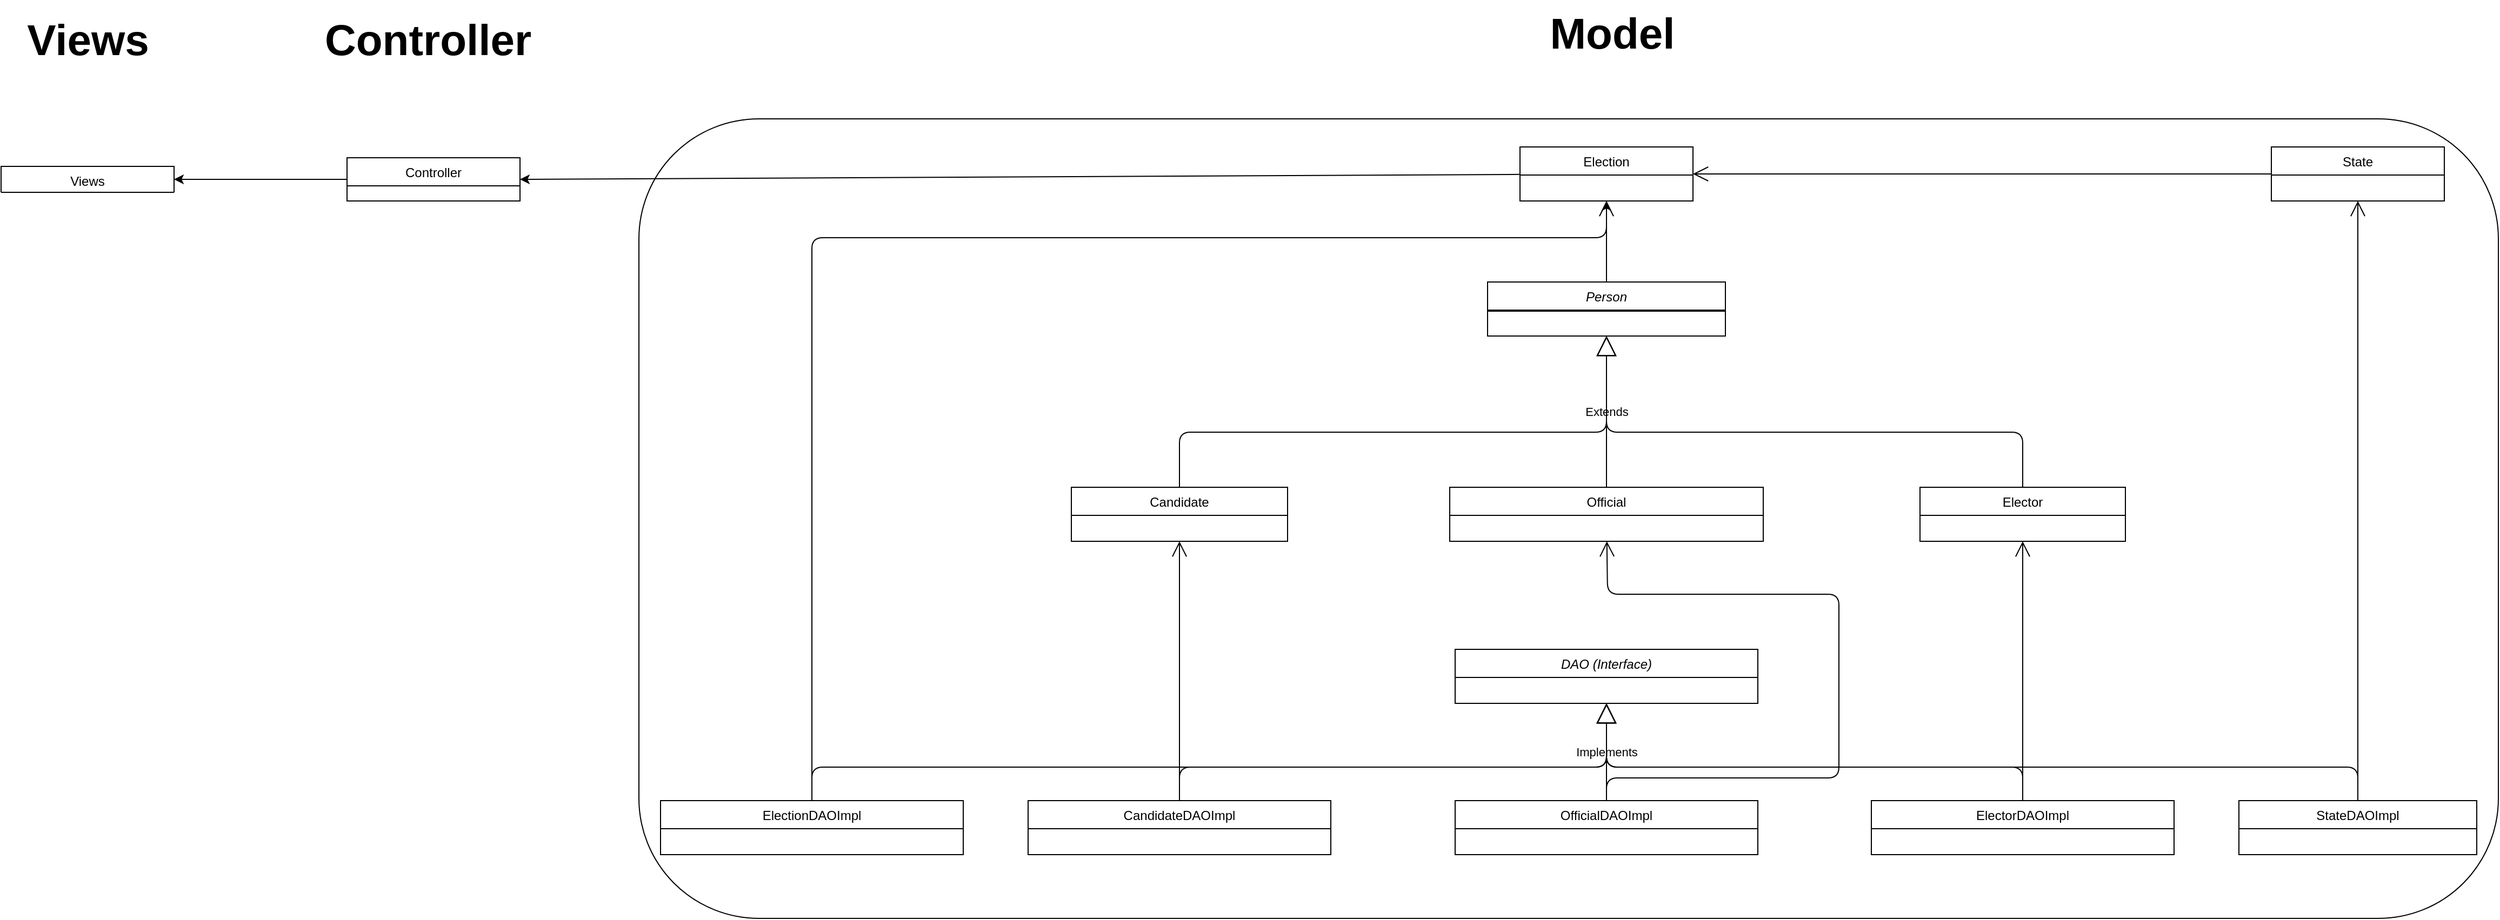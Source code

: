<mxfile version="13.10.4" type="device"><diagram id="b8QUYVYPgzp-Au4dcvHM" name="Page-1"><mxGraphModel dx="3101" dy="1877" grid="1" gridSize="10" guides="1" tooltips="1" connect="1" arrows="1" fold="1" page="1" pageScale="1" pageWidth="827" pageHeight="1169" math="0" shadow="0"><root><mxCell id="0"/><mxCell id="1" parent="0"/><mxCell id="kXqFV4aDgzC-gOx43QpG-38" value="" style="rounded=1;whiteSpace=wrap;html=1;" vertex="1" parent="1"><mxGeometry x="-540" y="-980" width="1720" height="740" as="geometry"/></mxCell><mxCell id="kXqFV4aDgzC-gOx43QpG-1" value="Election" style="swimlane;fontStyle=0;align=center;verticalAlign=top;childLayout=stackLayout;horizontal=1;startSize=26;horizontalStack=0;resizeParent=1;resizeLast=0;collapsible=1;marginBottom=0;rounded=0;shadow=0;strokeWidth=1;" vertex="1" parent="1"><mxGeometry x="275" y="-954" width="160" height="50" as="geometry"><mxRectangle x="340" y="380" width="170" height="26" as="alternateBounds"/></mxGeometry></mxCell><mxCell id="kXqFV4aDgzC-gOx43QpG-5" value="Controller" style="swimlane;fontStyle=0;align=center;verticalAlign=top;childLayout=stackLayout;horizontal=1;startSize=26;horizontalStack=0;resizeParent=1;resizeLast=0;collapsible=1;marginBottom=0;rounded=0;shadow=0;strokeWidth=1;" vertex="1" parent="1"><mxGeometry x="-810" y="-944" width="160" height="40" as="geometry"><mxRectangle x="340" y="380" width="170" height="26" as="alternateBounds"/></mxGeometry></mxCell><mxCell id="kXqFV4aDgzC-gOx43QpG-7" value="Views" style="swimlane;fontStyle=0;align=center;verticalAlign=top;childLayout=stackLayout;horizontal=1;startSize=26;horizontalStack=0;resizeParent=1;resizeLast=0;collapsible=1;marginBottom=0;rounded=0;shadow=0;strokeWidth=1;" vertex="1" parent="1"><mxGeometry x="-1130" y="-936" width="160" height="24" as="geometry"><mxRectangle x="340" y="380" width="170" height="26" as="alternateBounds"/></mxGeometry></mxCell><mxCell id="kXqFV4aDgzC-gOx43QpG-10" value="" style="endArrow=classic;html=1;entryX=1;entryY=0.5;entryDx=0;entryDy=0;" edge="1" parent="1" source="kXqFV4aDgzC-gOx43QpG-1" target="kXqFV4aDgzC-gOx43QpG-5"><mxGeometry width="50" height="50" relative="1" as="geometry"><mxPoint x="-360" y="-850" as="sourcePoint"/><mxPoint x="-310" y="-900" as="targetPoint"/></mxGeometry></mxCell><mxCell id="kXqFV4aDgzC-gOx43QpG-11" value="" style="endArrow=classic;html=1;entryX=1;entryY=0.5;entryDx=0;entryDy=0;exitX=0;exitY=0.5;exitDx=0;exitDy=0;" edge="1" parent="1" source="kXqFV4aDgzC-gOx43QpG-5" target="kXqFV4aDgzC-gOx43QpG-7"><mxGeometry width="50" height="50" relative="1" as="geometry"><mxPoint x="-360" y="-850" as="sourcePoint"/><mxPoint x="-310" y="-900" as="targetPoint"/></mxGeometry></mxCell><mxCell id="kXqFV4aDgzC-gOx43QpG-12" value="Official" style="swimlane;fontStyle=0;align=center;verticalAlign=top;childLayout=stackLayout;horizontal=1;startSize=26;horizontalStack=0;resizeParent=1;resizeLast=0;collapsible=1;marginBottom=0;rounded=0;shadow=0;strokeWidth=1;" vertex="1" parent="1"><mxGeometry x="210" y="-639" width="290" height="50" as="geometry"><mxRectangle x="550" y="140" width="160" height="26" as="alternateBounds"/></mxGeometry></mxCell><mxCell id="kXqFV4aDgzC-gOx43QpG-16" value="Candidate" style="swimlane;fontStyle=0;align=center;verticalAlign=top;childLayout=stackLayout;horizontal=1;startSize=26;horizontalStack=0;resizeParent=1;resizeLast=0;collapsible=1;marginBottom=0;rounded=0;shadow=0;strokeWidth=1;" vertex="1" parent="1"><mxGeometry x="-140" y="-639" width="200" height="50" as="geometry"><mxRectangle x="340" y="380" width="170" height="26" as="alternateBounds"/></mxGeometry></mxCell><mxCell id="kXqFV4aDgzC-gOx43QpG-20" value="Elector" style="swimlane;fontStyle=0;align=center;verticalAlign=top;childLayout=stackLayout;horizontal=1;startSize=26;horizontalStack=0;resizeParent=1;resizeLast=0;collapsible=1;marginBottom=0;rounded=0;shadow=0;strokeWidth=1;" vertex="1" parent="1"><mxGeometry x="645" y="-639" width="190" height="50" as="geometry"><mxRectangle x="550" y="140" width="160" height="26" as="alternateBounds"/></mxGeometry></mxCell><mxCell id="kXqFV4aDgzC-gOx43QpG-24" value="Person" style="swimlane;fontStyle=2;align=center;verticalAlign=top;childLayout=stackLayout;horizontal=1;startSize=26;horizontalStack=0;resizeParent=1;resizeLast=0;collapsible=1;marginBottom=0;rounded=0;shadow=0;strokeWidth=1;" vertex="1" parent="1"><mxGeometry x="245" y="-829" width="220" height="50" as="geometry"><mxRectangle x="550" y="140" width="160" height="26" as="alternateBounds"/></mxGeometry></mxCell><mxCell id="kXqFV4aDgzC-gOx43QpG-26" value="" style="line;html=1;strokeWidth=1;align=left;verticalAlign=middle;spacingTop=-1;spacingLeft=3;spacingRight=3;rotatable=0;labelPosition=right;points=[];portConstraint=eastwest;" vertex="1" parent="kXqFV4aDgzC-gOx43QpG-24"><mxGeometry y="26" width="220" height="2" as="geometry"/></mxCell><mxCell id="kXqFV4aDgzC-gOx43QpG-28" value="DAO (Interface)" style="swimlane;fontStyle=2;align=center;verticalAlign=top;childLayout=stackLayout;horizontal=1;startSize=26;horizontalStack=0;resizeParent=1;resizeLast=0;collapsible=1;marginBottom=0;rounded=0;shadow=0;strokeWidth=1;" vertex="1" parent="1"><mxGeometry x="215" y="-489" width="280" height="50" as="geometry"><mxRectangle x="230" y="140" width="160" height="26" as="alternateBounds"/></mxGeometry></mxCell><mxCell id="kXqFV4aDgzC-gOx43QpG-32" value="CandidateDAOImpl" style="swimlane;fontStyle=0;align=center;verticalAlign=top;childLayout=stackLayout;horizontal=1;startSize=26;horizontalStack=0;resizeParent=1;resizeLast=0;collapsible=1;marginBottom=0;rounded=0;shadow=0;strokeWidth=1;" vertex="1" parent="1"><mxGeometry x="-180" y="-349" width="280" height="50" as="geometry"><mxRectangle x="230" y="140" width="160" height="26" as="alternateBounds"/></mxGeometry></mxCell><mxCell id="kXqFV4aDgzC-gOx43QpG-36" value="OfficialDAOImpl" style="swimlane;fontStyle=0;align=center;verticalAlign=top;childLayout=stackLayout;horizontal=1;startSize=26;horizontalStack=0;resizeParent=1;resizeLast=0;collapsible=1;marginBottom=0;rounded=0;shadow=0;strokeWidth=1;" vertex="1" parent="1"><mxGeometry x="215" y="-349" width="280" height="50" as="geometry"><mxRectangle x="230" y="140" width="160" height="26" as="alternateBounds"/></mxGeometry></mxCell><mxCell id="kXqFV4aDgzC-gOx43QpG-37" value="ElectorDAOImpl" style="swimlane;fontStyle=0;align=center;verticalAlign=top;childLayout=stackLayout;horizontal=1;startSize=26;horizontalStack=0;resizeParent=1;resizeLast=0;collapsible=1;marginBottom=0;rounded=0;shadow=0;strokeWidth=1;" vertex="1" parent="1"><mxGeometry x="600" y="-349" width="280" height="50" as="geometry"><mxRectangle x="230" y="140" width="160" height="26" as="alternateBounds"/></mxGeometry></mxCell><mxCell id="kXqFV4aDgzC-gOx43QpG-39" value="&lt;font style=&quot;font-size: 40px&quot;&gt;&lt;b&gt;Model&lt;/b&gt;&lt;/font&gt;" style="text;html=1;strokeColor=none;fillColor=none;align=center;verticalAlign=middle;whiteSpace=wrap;rounded=0;" vertex="1" parent="1"><mxGeometry x="287.5" y="-1090" width="145" height="60" as="geometry"/></mxCell><mxCell id="kXqFV4aDgzC-gOx43QpG-40" value="&lt;font style=&quot;font-size: 40px&quot;&gt;&lt;b&gt;Controller&lt;/b&gt;&lt;/font&gt;" style="text;html=1;strokeColor=none;fillColor=none;align=center;verticalAlign=middle;whiteSpace=wrap;rounded=0;" vertex="1" parent="1"><mxGeometry x="-850" y="-1084" width="230" height="60" as="geometry"/></mxCell><mxCell id="kXqFV4aDgzC-gOx43QpG-41" value="&lt;font style=&quot;font-size: 40px&quot;&gt;&lt;b&gt;Views&lt;/b&gt;&lt;/font&gt;" style="text;html=1;strokeColor=none;fillColor=none;align=center;verticalAlign=middle;whiteSpace=wrap;rounded=0;" vertex="1" parent="1"><mxGeometry x="-1122.5" y="-1084" width="145" height="60" as="geometry"/></mxCell><mxCell id="kXqFV4aDgzC-gOx43QpG-42" value="" style="endArrow=classic;html=1;" edge="1" parent="1" source="kXqFV4aDgzC-gOx43QpG-24" target="kXqFV4aDgzC-gOx43QpG-1"><mxGeometry width="50" height="50" relative="1" as="geometry"><mxPoint x="330" y="-840" as="sourcePoint"/><mxPoint x="380" y="-890" as="targetPoint"/></mxGeometry></mxCell><mxCell id="kXqFV4aDgzC-gOx43QpG-43" value="Extends" style="endArrow=block;endSize=16;endFill=0;html=1;" edge="1" parent="1" source="kXqFV4aDgzC-gOx43QpG-12" target="kXqFV4aDgzC-gOx43QpG-24"><mxGeometry width="160" relative="1" as="geometry"><mxPoint x="270" y="-730" as="sourcePoint"/><mxPoint x="430" y="-730" as="targetPoint"/></mxGeometry></mxCell><mxCell id="kXqFV4aDgzC-gOx43QpG-45" value="" style="endArrow=block;endSize=16;endFill=0;html=1;" edge="1" parent="1" source="kXqFV4aDgzC-gOx43QpG-20" target="kXqFV4aDgzC-gOx43QpG-24"><mxGeometry width="160" relative="1" as="geometry"><mxPoint x="340" y="-730" as="sourcePoint"/><mxPoint x="500" y="-730" as="targetPoint"/><Array as="points"><mxPoint x="740" y="-690"/><mxPoint x="355" y="-690"/></Array></mxGeometry></mxCell><mxCell id="kXqFV4aDgzC-gOx43QpG-48" value="" style="endArrow=block;endSize=16;endFill=0;html=1;" edge="1" parent="1" source="kXqFV4aDgzC-gOx43QpG-16" target="kXqFV4aDgzC-gOx43QpG-24"><mxGeometry width="160" relative="1" as="geometry"><mxPoint x="210" y="-760" as="sourcePoint"/><mxPoint x="370" y="-760" as="targetPoint"/><Array as="points"><mxPoint x="-40" y="-690"/><mxPoint x="355" y="-690"/></Array></mxGeometry></mxCell><mxCell id="kXqFV4aDgzC-gOx43QpG-49" value="Implements" style="endArrow=block;endSize=16;endFill=0;html=1;" edge="1" parent="1" source="kXqFV4aDgzC-gOx43QpG-36" target="kXqFV4aDgzC-gOx43QpG-28"><mxGeometry width="160" relative="1" as="geometry"><mxPoint x="130" y="-450" as="sourcePoint"/><mxPoint x="290" y="-450" as="targetPoint"/></mxGeometry></mxCell><mxCell id="kXqFV4aDgzC-gOx43QpG-50" value="" style="endArrow=block;endSize=16;endFill=0;html=1;" edge="1" parent="1" source="kXqFV4aDgzC-gOx43QpG-37" target="kXqFV4aDgzC-gOx43QpG-28"><mxGeometry width="160" relative="1" as="geometry"><mxPoint x="365" y="-339" as="sourcePoint"/><mxPoint x="365" y="-429" as="targetPoint"/><Array as="points"><mxPoint x="740" y="-380"/><mxPoint x="355" y="-380"/></Array></mxGeometry></mxCell><mxCell id="kXqFV4aDgzC-gOx43QpG-52" value="" style="endArrow=block;endSize=16;endFill=0;html=1;" edge="1" parent="1" source="kXqFV4aDgzC-gOx43QpG-32" target="kXqFV4aDgzC-gOx43QpG-28"><mxGeometry width="160" relative="1" as="geometry"><mxPoint x="240" y="-370" as="sourcePoint"/><mxPoint x="400" y="-370" as="targetPoint"/><Array as="points"><mxPoint x="-40" y="-380"/><mxPoint x="355" y="-380"/></Array></mxGeometry></mxCell><mxCell id="kXqFV4aDgzC-gOx43QpG-53" value="" style="endArrow=open;endFill=1;endSize=12;html=1;" edge="1" parent="1" source="kXqFV4aDgzC-gOx43QpG-32" target="kXqFV4aDgzC-gOx43QpG-16"><mxGeometry width="160" relative="1" as="geometry"><mxPoint x="180" y="-460" as="sourcePoint"/><mxPoint x="340" y="-460" as="targetPoint"/></mxGeometry></mxCell><mxCell id="kXqFV4aDgzC-gOx43QpG-54" value="" style="endArrow=open;endFill=1;endSize=12;html=1;" edge="1" parent="1" source="kXqFV4aDgzC-gOx43QpG-36" target="kXqFV4aDgzC-gOx43QpG-12"><mxGeometry width="160" relative="1" as="geometry"><mxPoint x="210" y="-500" as="sourcePoint"/><mxPoint x="370" y="-500" as="targetPoint"/><Array as="points"><mxPoint x="355" y="-370"/><mxPoint x="570" y="-370"/><mxPoint x="570" y="-540"/><mxPoint x="356" y="-540"/></Array></mxGeometry></mxCell><mxCell id="kXqFV4aDgzC-gOx43QpG-55" value="" style="endArrow=open;endFill=1;endSize=12;html=1;" edge="1" parent="1" source="kXqFV4aDgzC-gOx43QpG-37" target="kXqFV4aDgzC-gOx43QpG-20"><mxGeometry width="160" relative="1" as="geometry"><mxPoint x="460" y="-500" as="sourcePoint"/><mxPoint x="620" y="-500" as="targetPoint"/></mxGeometry></mxCell><mxCell id="kXqFV4aDgzC-gOx43QpG-56" value="State" style="swimlane;fontStyle=0;align=center;verticalAlign=top;childLayout=stackLayout;horizontal=1;startSize=26;horizontalStack=0;resizeParent=1;resizeLast=0;collapsible=1;marginBottom=0;rounded=0;shadow=0;strokeWidth=1;" vertex="1" parent="1"><mxGeometry x="970" y="-954" width="160" height="50" as="geometry"><mxRectangle x="340" y="380" width="170" height="26" as="alternateBounds"/></mxGeometry></mxCell><mxCell id="kXqFV4aDgzC-gOx43QpG-60" value="" style="endArrow=open;endFill=1;endSize=12;html=1;" edge="1" parent="1" source="kXqFV4aDgzC-gOx43QpG-56" target="kXqFV4aDgzC-gOx43QpG-1"><mxGeometry width="160" relative="1" as="geometry"><mxPoint x="680" y="-950" as="sourcePoint"/><mxPoint x="840" y="-950" as="targetPoint"/></mxGeometry></mxCell><mxCell id="kXqFV4aDgzC-gOx43QpG-61" value="StateDAOImpl" style="swimlane;fontStyle=0;align=center;verticalAlign=top;childLayout=stackLayout;horizontal=1;startSize=26;horizontalStack=0;resizeParent=1;resizeLast=0;collapsible=1;marginBottom=0;rounded=0;shadow=0;strokeWidth=1;" vertex="1" parent="1"><mxGeometry x="940" y="-349" width="220" height="50" as="geometry"><mxRectangle x="230" y="140" width="160" height="26" as="alternateBounds"/></mxGeometry></mxCell><mxCell id="kXqFV4aDgzC-gOx43QpG-63" value="" style="endArrow=block;endSize=16;endFill=0;html=1;" edge="1" parent="1" source="kXqFV4aDgzC-gOx43QpG-61" target="kXqFV4aDgzC-gOx43QpG-28"><mxGeometry width="160" relative="1" as="geometry"><mxPoint x="530" y="-360" as="sourcePoint"/><mxPoint x="690" y="-360" as="targetPoint"/><Array as="points"><mxPoint x="1050" y="-380"/><mxPoint x="355" y="-380"/></Array></mxGeometry></mxCell><mxCell id="kXqFV4aDgzC-gOx43QpG-64" value="" style="endArrow=open;endFill=1;endSize=12;html=1;exitX=0.5;exitY=0;exitDx=0;exitDy=0;" edge="1" parent="1" source="kXqFV4aDgzC-gOx43QpG-61" target="kXqFV4aDgzC-gOx43QpG-56"><mxGeometry width="160" relative="1" as="geometry"><mxPoint x="490" y="-640" as="sourcePoint"/><mxPoint x="650" y="-640" as="targetPoint"/></mxGeometry></mxCell><mxCell id="kXqFV4aDgzC-gOx43QpG-65" value="ElectionDAOImpl" style="swimlane;fontStyle=0;align=center;verticalAlign=top;childLayout=stackLayout;horizontal=1;startSize=26;horizontalStack=0;resizeParent=1;resizeLast=0;collapsible=1;marginBottom=0;rounded=0;shadow=0;strokeWidth=1;" vertex="1" parent="1"><mxGeometry x="-520" y="-349" width="280" height="50" as="geometry"><mxRectangle x="230" y="140" width="160" height="26" as="alternateBounds"/></mxGeometry></mxCell><mxCell id="kXqFV4aDgzC-gOx43QpG-67" value="" style="endArrow=block;endSize=16;endFill=0;html=1;" edge="1" parent="1" source="kXqFV4aDgzC-gOx43QpG-65" target="kXqFV4aDgzC-gOx43QpG-28"><mxGeometry width="160" relative="1" as="geometry"><mxPoint x="-350" y="-330" as="sourcePoint"/><mxPoint x="-20" y="-570" as="targetPoint"/><Array as="points"><mxPoint x="-380" y="-380"/><mxPoint x="355" y="-380"/></Array></mxGeometry></mxCell><mxCell id="kXqFV4aDgzC-gOx43QpG-68" value="" style="endArrow=open;endFill=1;endSize=12;html=1;" edge="1" parent="1" source="kXqFV4aDgzC-gOx43QpG-65" target="kXqFV4aDgzC-gOx43QpG-1"><mxGeometry width="160" relative="1" as="geometry"><mxPoint x="-170" y="-660" as="sourcePoint"/><mxPoint x="-10" y="-660" as="targetPoint"/><Array as="points"><mxPoint x="-380" y="-870"/><mxPoint x="355" y="-870"/></Array></mxGeometry></mxCell></root></mxGraphModel></diagram></mxfile>